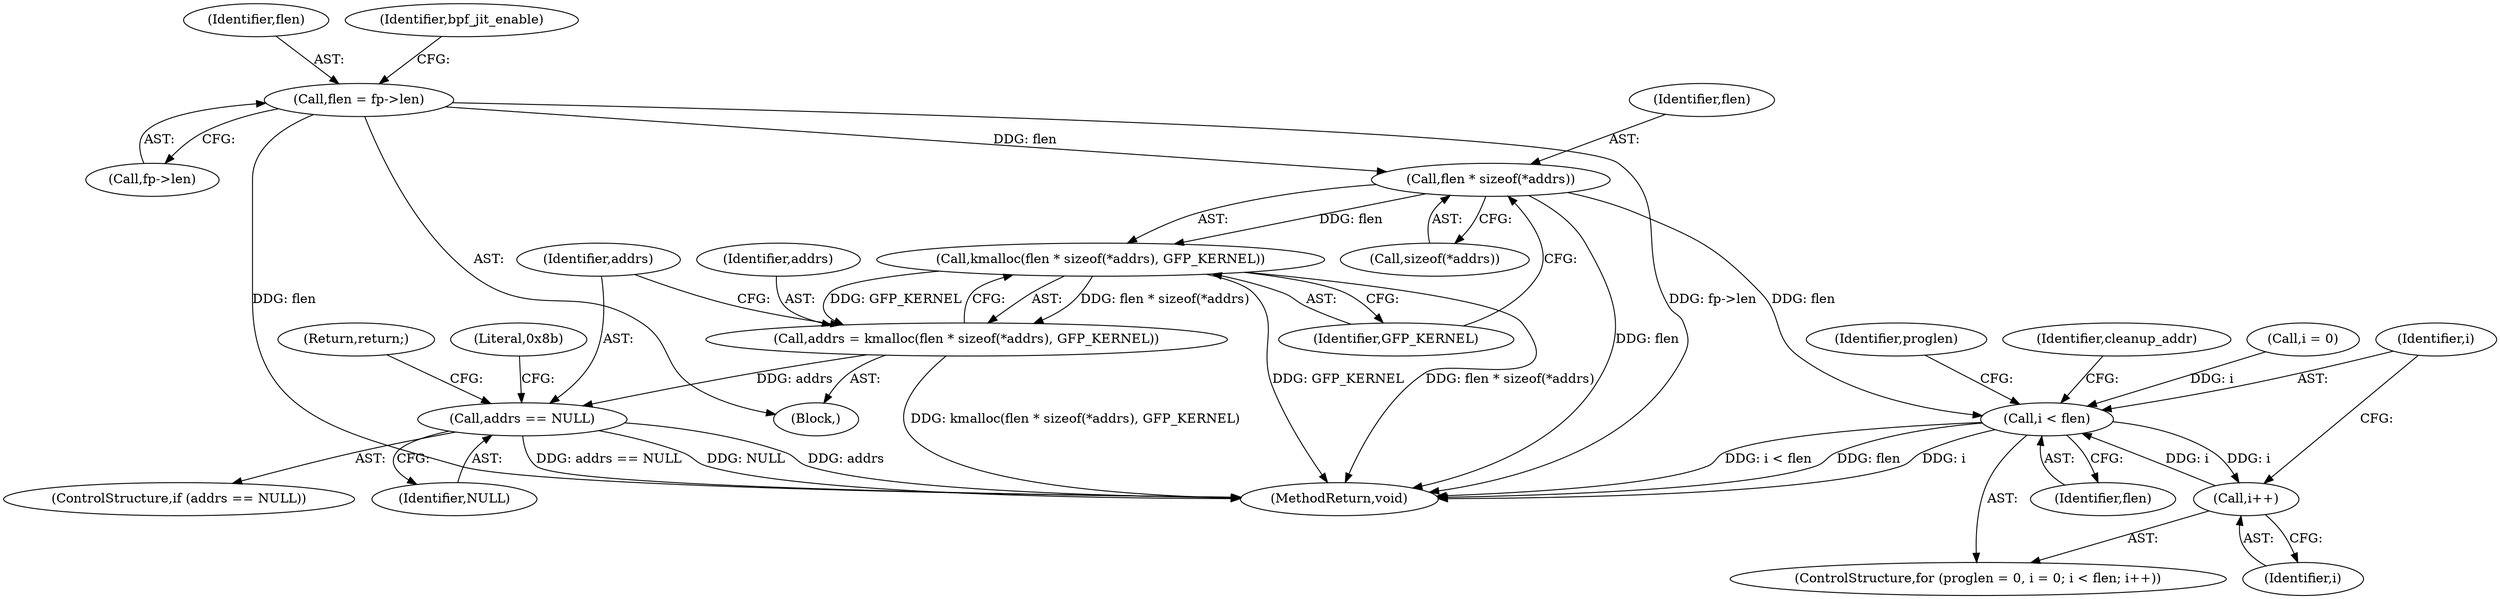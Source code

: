 digraph "0_linux_a03ffcf873fe0f2565386ca8ef832144c42e67fa@API" {
"1000269" [label="(Call,flen * sizeof(*addrs))"];
"1000252" [label="(Call,flen = fp->len)"];
"1000268" [label="(Call,kmalloc(flen * sizeof(*addrs), GFP_KERNEL))"];
"1000266" [label="(Call,addrs = kmalloc(flen * sizeof(*addrs), GFP_KERNEL))"];
"1000276" [label="(Call,addrs == NULL)"];
"1000293" [label="(Call,i < flen)"];
"1000296" [label="(Call,i++)"];
"1000214" [label="(Block,)"];
"1000253" [label="(Identifier,flen)"];
"1000269" [label="(Call,flen * sizeof(*addrs))"];
"1000274" [label="(Identifier,GFP_KERNEL)"];
"1000267" [label="(Identifier,addrs)"];
"1000297" [label="(Identifier,i)"];
"1000271" [label="(Call,sizeof(*addrs))"];
"1000310" [label="(MethodReturn,void)"];
"1000254" [label="(Call,fp->len)"];
"1000293" [label="(Call,i < flen)"];
"1000295" [label="(Identifier,flen)"];
"1000294" [label="(Identifier,i)"];
"1000268" [label="(Call,kmalloc(flen * sizeof(*addrs), GFP_KERNEL))"];
"1000300" [label="(Identifier,proglen)"];
"1000266" [label="(Call,addrs = kmalloc(flen * sizeof(*addrs), GFP_KERNEL))"];
"1000283" [label="(Literal,0x8b)"];
"1000276" [label="(Call,addrs == NULL)"];
"1000296" [label="(Call,i++)"];
"1000270" [label="(Identifier,flen)"];
"1000252" [label="(Call,flen = fp->len)"];
"1000308" [label="(Identifier,cleanup_addr)"];
"1000275" [label="(ControlStructure,if (addrs == NULL))"];
"1000259" [label="(Identifier,bpf_jit_enable)"];
"1000285" [label="(ControlStructure,for (proglen = 0, i = 0; i < flen; i++))"];
"1000278" [label="(Identifier,NULL)"];
"1000279" [label="(Return,return;)"];
"1000290" [label="(Call,i = 0)"];
"1000277" [label="(Identifier,addrs)"];
"1000269" -> "1000268"  [label="AST: "];
"1000269" -> "1000271"  [label="CFG: "];
"1000270" -> "1000269"  [label="AST: "];
"1000271" -> "1000269"  [label="AST: "];
"1000274" -> "1000269"  [label="CFG: "];
"1000269" -> "1000310"  [label="DDG: flen"];
"1000269" -> "1000268"  [label="DDG: flen"];
"1000252" -> "1000269"  [label="DDG: flen"];
"1000269" -> "1000293"  [label="DDG: flen"];
"1000252" -> "1000214"  [label="AST: "];
"1000252" -> "1000254"  [label="CFG: "];
"1000253" -> "1000252"  [label="AST: "];
"1000254" -> "1000252"  [label="AST: "];
"1000259" -> "1000252"  [label="CFG: "];
"1000252" -> "1000310"  [label="DDG: flen"];
"1000252" -> "1000310"  [label="DDG: fp->len"];
"1000268" -> "1000266"  [label="AST: "];
"1000268" -> "1000274"  [label="CFG: "];
"1000274" -> "1000268"  [label="AST: "];
"1000266" -> "1000268"  [label="CFG: "];
"1000268" -> "1000310"  [label="DDG: flen * sizeof(*addrs)"];
"1000268" -> "1000310"  [label="DDG: GFP_KERNEL"];
"1000268" -> "1000266"  [label="DDG: flen * sizeof(*addrs)"];
"1000268" -> "1000266"  [label="DDG: GFP_KERNEL"];
"1000266" -> "1000214"  [label="AST: "];
"1000267" -> "1000266"  [label="AST: "];
"1000277" -> "1000266"  [label="CFG: "];
"1000266" -> "1000310"  [label="DDG: kmalloc(flen * sizeof(*addrs), GFP_KERNEL)"];
"1000266" -> "1000276"  [label="DDG: addrs"];
"1000276" -> "1000275"  [label="AST: "];
"1000276" -> "1000278"  [label="CFG: "];
"1000277" -> "1000276"  [label="AST: "];
"1000278" -> "1000276"  [label="AST: "];
"1000279" -> "1000276"  [label="CFG: "];
"1000283" -> "1000276"  [label="CFG: "];
"1000276" -> "1000310"  [label="DDG: addrs == NULL"];
"1000276" -> "1000310"  [label="DDG: NULL"];
"1000276" -> "1000310"  [label="DDG: addrs"];
"1000293" -> "1000285"  [label="AST: "];
"1000293" -> "1000295"  [label="CFG: "];
"1000294" -> "1000293"  [label="AST: "];
"1000295" -> "1000293"  [label="AST: "];
"1000300" -> "1000293"  [label="CFG: "];
"1000308" -> "1000293"  [label="CFG: "];
"1000293" -> "1000310"  [label="DDG: flen"];
"1000293" -> "1000310"  [label="DDG: i"];
"1000293" -> "1000310"  [label="DDG: i < flen"];
"1000290" -> "1000293"  [label="DDG: i"];
"1000296" -> "1000293"  [label="DDG: i"];
"1000293" -> "1000296"  [label="DDG: i"];
"1000296" -> "1000285"  [label="AST: "];
"1000296" -> "1000297"  [label="CFG: "];
"1000297" -> "1000296"  [label="AST: "];
"1000294" -> "1000296"  [label="CFG: "];
}
